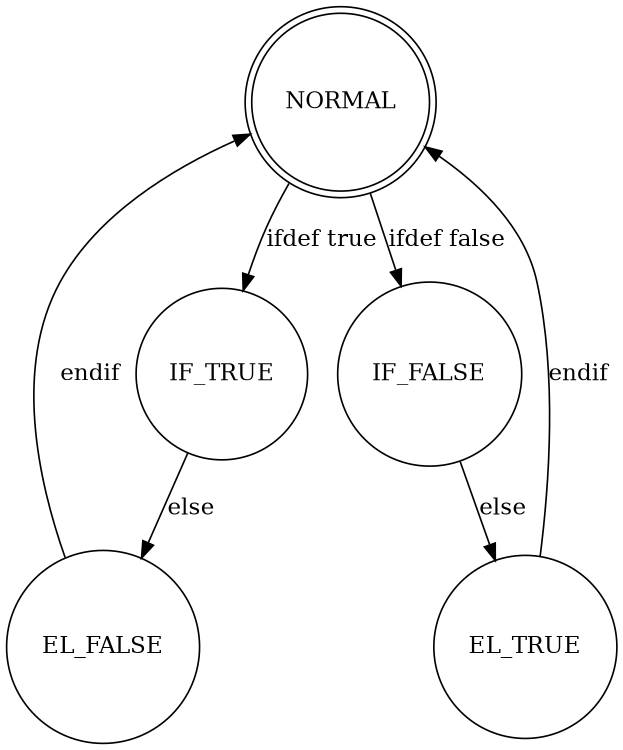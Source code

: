 
digraph finite_state_machine {
//	rankdir=LR;
	rankdir=TB;
	size="8,5"
//	node [shape = doublecircle]; LR_0 LR_3 LR_4 LR_8;
	node [shape = doublecircle]; NORMAL;
	node [shape = circle];
	NORMAL   -> IF_TRUE  [ label = "ifdef true" ];
	NORMAL   -> IF_FALSE [ label = "ifdef false" ];
	IF_TRUE  -> EL_FALSE [ label = "else" ];
	IF_FALSE -> EL_TRUE  [ label = "else" ];
	EL_TRUE  -> NORMAL   [ label = "endif" ];
	EL_FALSE -> NORMAL   [ label = "endif" ];
}

